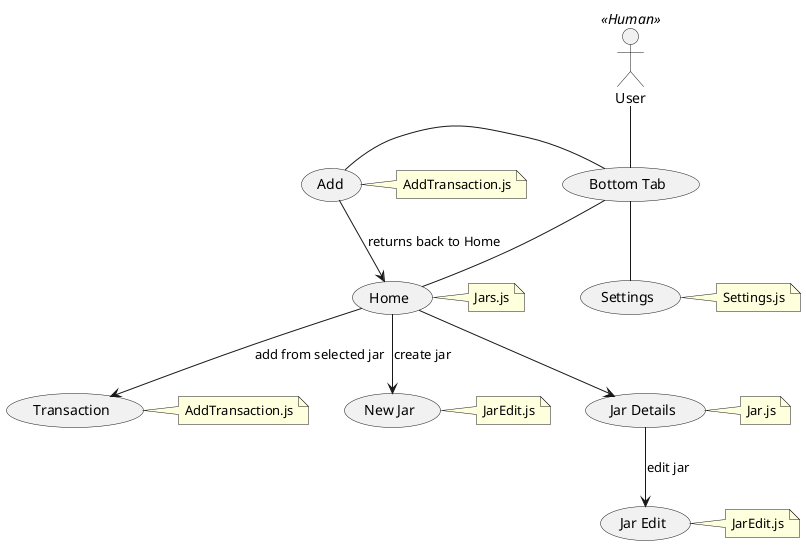 @startuml

User << Human >>

User -- (Bottom Tab)
(Bottom Tab) -- (Home)
note right of (Home) : Jars.js

(Home) --> (Transaction) : add from selected jar
note right of (Transaction) : AddTransaction.js

(Home) --> (New Jar): create jar
note right of (New Jar) : JarEdit.js

(Home) --> (Jar Details)
note right of (Jar Details) : Jar.js

(Jar Details) --> (Jar Edit) : edit jar
note right of (Jar Edit) : JarEdit.js

(Bottom Tab) -left- (Add)
note right of (Add) : AddTransaction.js
(Add) --> (Home) : returns back to Home

(Bottom Tab) -- (Settings)
note right of (Settings) : Settings.js


@enduml
